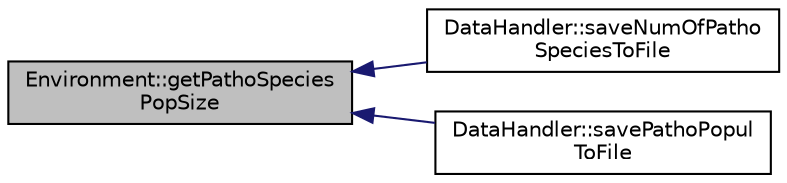 digraph "Environment::getPathoSpeciesPopSize"
{
  edge [fontname="Helvetica",fontsize="10",labelfontname="Helvetica",labelfontsize="10"];
  node [fontname="Helvetica",fontsize="10",shape=record];
  rankdir="LR";
  Node1 [label="Environment::getPathoSpecies\lPopSize",height=0.2,width=0.4,color="black", fillcolor="grey75", style="filled", fontcolor="black"];
  Node1 -> Node2 [dir="back",color="midnightblue",fontsize="10",style="solid",fontname="Helvetica"];
  Node2 [label="DataHandler::saveNumOfPatho\lSpeciesToFile",height=0.2,width=0.4,color="black", fillcolor="white", style="filled",URL="$class_data_handler.html#a89f86a67a11f719ec282f37740663f95",tooltip="Data harvesting method. Writes to a file population sizes of all pathogen species in a given time..."];
  Node1 -> Node3 [dir="back",color="midnightblue",fontsize="10",style="solid",fontname="Helvetica"];
  Node3 [label="DataHandler::savePathoPopul\lToFile",height=0.2,width=0.4,color="black", fillcolor="white", style="filled",URL="$class_data_handler.html#a877ed5bfd00f0cbeef0413bf1d47f865",tooltip="Data harvesting method. Writes to a file all pathogens with their genomes in a human-readable format..."];
}
